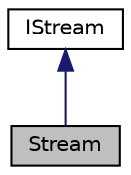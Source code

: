 digraph "Stream"
{
 // LATEX_PDF_SIZE
  edge [fontname="Helvetica",fontsize="10",labelfontname="Helvetica",labelfontsize="10"];
  node [fontname="Helvetica",fontsize="10",shape=record];
  Node1 [label="Stream",height=0.2,width=0.4,color="black", fillcolor="grey75", style="filled", fontcolor="black",tooltip="Stream frontend class to construct simple graphs in a stream fashion."];
  Node2 -> Node1 [dir="back",color="midnightblue",fontsize="10",style="solid",fontname="Helvetica"];
  Node2 [label="IStream",height=0.2,width=0.4,color="black", fillcolor="white", style="filled",URL="$classarm__compute_1_1graph_1_1frontend_1_1_i_stream.xhtml",tooltip="Stream interface."];
}
